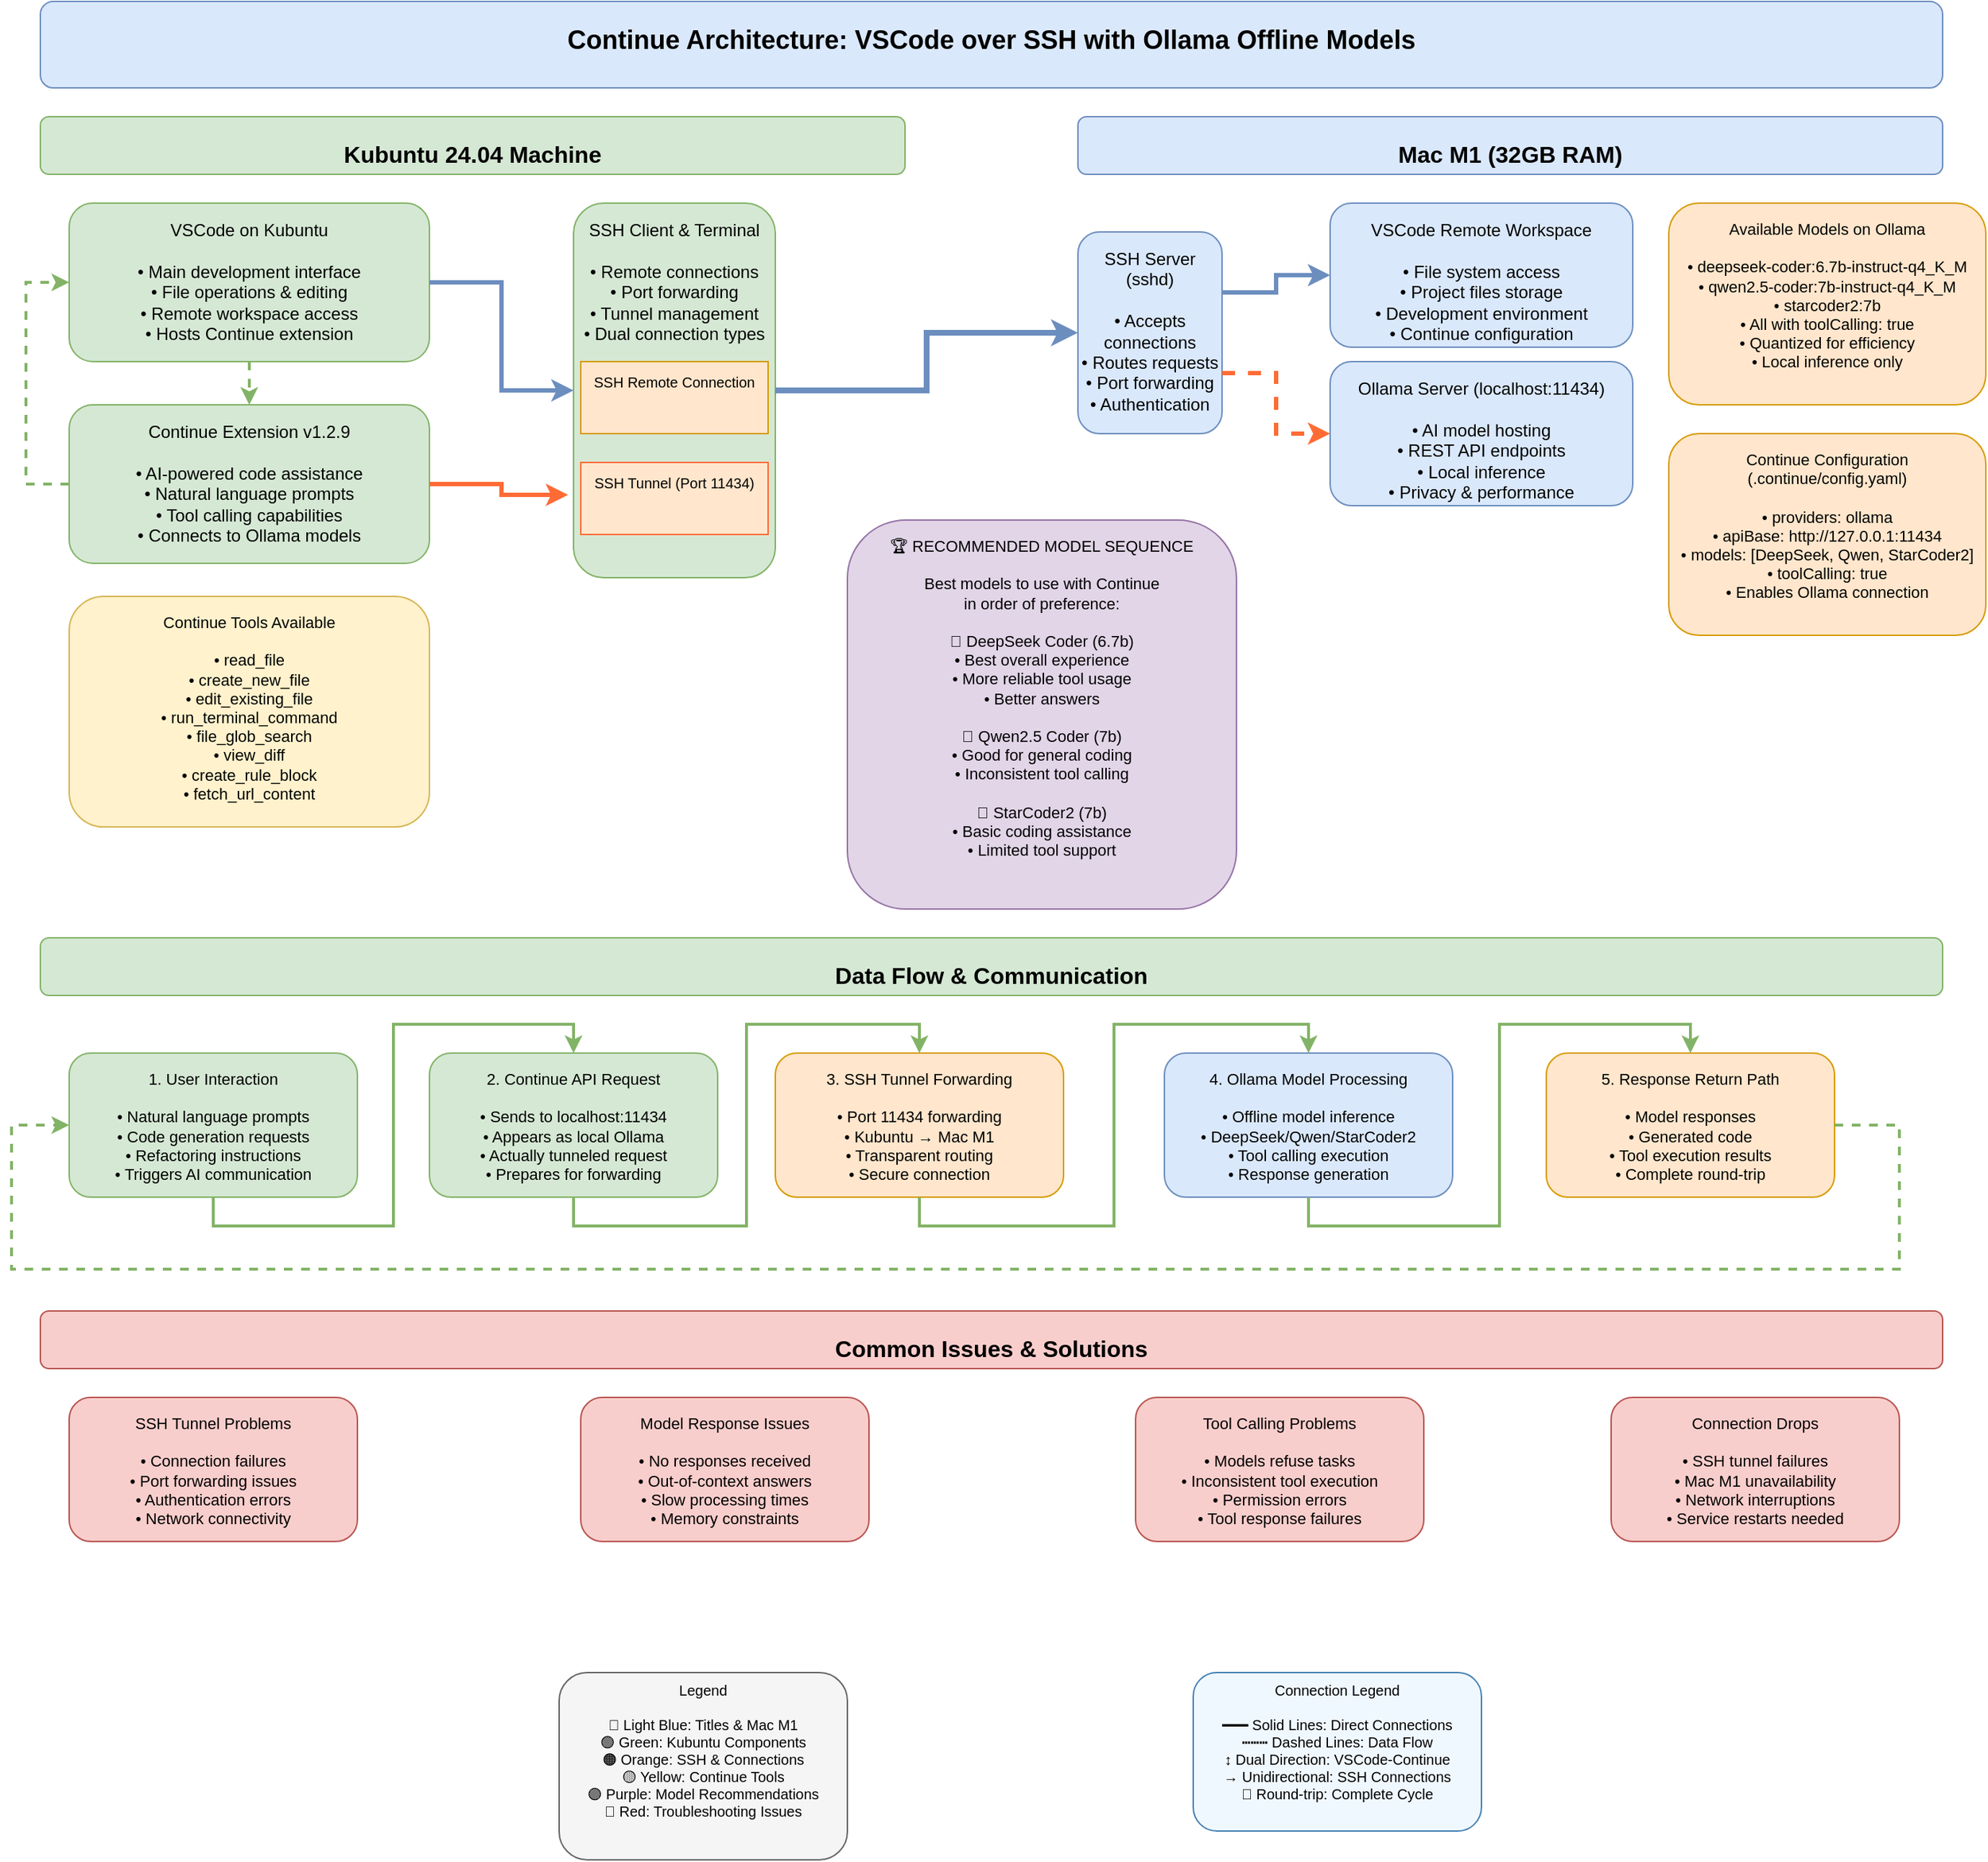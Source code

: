 <mxfile>
    <diagram name="Continue Architecture - VSCode SSH with Ollama" id="continue-architecture">
        <mxGraphModel dx="1542" dy="711" grid="1" gridSize="10" guides="1" tooltips="1" connect="1" arrows="1" fold="1" page="1" pageScale="1" pageWidth="1400" pageHeight="1000" math="0" shadow="0">
            <root>
                <mxCell id="0"/>
                <mxCell id="1" parent="0"/>
                <object label="Continue Architecture: VSCode over SSH with Ollama Offline Models" tooltip="Complete architecture for using Continue extension in VSCode running on Kubuntu, while leveraging powerful offline AI models (via Ollama) hosted on a remote Mac M1. The connection uses SSH for workspace access and an additional tunnel for the Ollama API, enabling seamless access to local models from the remote development environment." id="title">
                    <mxCell style="rounded=1;whiteSpace=wrap;html=1;fontSize=18;fontStyle=1;fillColor=#dae8fc;strokeColor=#6c8ebf;verticalAlign=top;spacingTop=10;spacingBottom=10;" parent="1" vertex="1">
                        <mxGeometry x="40" y="20" width="1320" height="60" as="geometry"/>
                    </mxCell>
                </object>
                <object label="Kubuntu 24.04 Machine" tooltip="The local development machine running Kubuntu 24.04 with VSCode and Continue extension v1.2.9. This machine provides the user interface and development environment while connecting to the remote Mac M1 for workspace access and AI model capabilities. The machine handles SSH connections, tunnel management, and provides the primary development interface for the user." id="kubuntu-title">
                    <mxCell style="rounded=1;whiteSpace=wrap;html=1;fontSize=16;fontStyle=1;fillColor=#d5e8d4;strokeColor=#82b366;verticalAlign=top;spacingTop=10;" parent="1" vertex="1">
                        <mxGeometry x="40" y="100" width="600" height="40" as="geometry"/>
                    </mxCell>
                </object>
                <object label="VSCode on Kubuntu&lt;br&gt;&lt;br&gt;• Main development interface&lt;br&gt;• File operations &amp; editing&lt;br&gt;• Remote workspace access&lt;br&gt;• Hosts Continue extension" tooltip="Visual Studio Code running on Kubuntu 24.04, providing the main development interface. VSCode handles file operations, code editing, and workspace management through its Remote - SSH extension connection to the Mac M1. It serves as the primary user interface where developers write code, manage files, and interact with the Continue extension for AI-powered assistance." id="vscode-main">
                    <mxCell style="rounded=1;whiteSpace=wrap;html=1;fontSize=12;fillColor=#d5e8d4;strokeColor=#82b366;verticalAlign=top;spacingTop=5;" vertex="1" parent="1">
                        <mxGeometry x="60" y="160" width="250" height="110" as="geometry"/>
                    </mxCell>
                </object>
                <object label="Continue Extension v1.2.9&lt;br&gt;&lt;br&gt;• AI-powered code assistance&lt;br&gt;• Natural language prompts&lt;br&gt;• Tool calling capabilities&lt;br&gt;• Connects to Ollama models" tooltip="Continue extension running inside VSCode, providing AI-powered code assistance and tool calling capabilities. Continue enables developers to interact with AI models through natural language prompts, code generation, refactoring assistance, and automated tool usage. The extension connects to Ollama models via SSH tunnel and can perform file operations, run terminal commands, and execute various development tasks through its comprehensive tool set." id="continue-extension">
                    <mxCell style="rounded=1;whiteSpace=wrap;html=1;fontSize=12;fillColor=#d5e8d4;strokeColor=#82b366;verticalAlign=top;spacingTop=5;" vertex="1" parent="1">
                        <mxGeometry x="60" y="300" width="250" height="110" as="geometry"/>
                    </mxCell>
                </object>
                <object label="SSH Client &amp; Terminal&lt;br&gt;&lt;br&gt;• Remote connections&lt;br&gt;• Port forwarding&lt;br&gt;• Tunnel management&lt;br&gt;• Dual connection types" tooltip="SSH client for establishing remote connections to the Mac M1 and terminal for managing SSH tunnels. The SSH client handles the Remote - SSH connection for workspace access, while the terminal is used to establish and maintain the port forwarding tunnel (11434) required for Continue to access the Ollama API on the remote machine. Manages both VSCode workspace access and Continue AI model access through different connection mechanisms." id="ssh-client">
                    <mxCell style="rounded=1;whiteSpace=wrap;html=1;fontSize=12;fillColor=#d5e8d4;strokeColor=#82b366;verticalAlign=top;spacingTop=5;" parent="1" vertex="1">
                        <mxGeometry x="410" y="160" width="140" height="260" as="geometry"/>
                    </mxCell>
                </object>
                <object label="SSH Remote Connection" tooltip="Handles VSCode Remote workspace access to Mac M1 file system." id="ssh-remote-section">
                    <mxCell style="rounded=0;whiteSpace=wrap;html=1;fontSize=10;fillColor=#ffe6cc;strokeColor=#d79b00;verticalAlign=top;spacingTop=2;align=center;" vertex="1" parent="1">
                        <mxGeometry x="415" y="270" width="130" height="50" as="geometry"/>
                    </mxCell>
                </object>
                <object label="SSH Tunnel (Port 11434)" tooltip="Handles port forwarding tunnel for Continue to access Ollama API on Mac M1." id="ssh-tunnel-section">
                    <mxCell style="rounded=0;whiteSpace=wrap;html=1;fontSize=10;fillColor=#ffe6cc;strokeColor=#FF6B35;verticalAlign=top;spacingTop=2;" vertex="1" parent="1">
                        <mxGeometry x="415" y="340" width="130" height="50" as="geometry"/>
                    </mxCell>
                </object>
                <object label="Continue Tools Available&lt;br&gt;&lt;br&gt;• read_file&lt;br&gt;• create_new_file&lt;br&gt;• edit_existing_file&lt;br&gt;• run_terminal_command&lt;br&gt;• file_glob_search&lt;br&gt;• view_diff&lt;br&gt;• create_rule_block&lt;br&gt;• fetch_url_content" tooltip="Continue provides a comprehensive set of tools that can be called by supported models to automate coding tasks. These tools enable AI models to interact directly with the development environment, file system, and external resources. File operations include read_file (reads files from specified paths), create_new_file (creates new files with provided content), and edit_existing_file (modifies existing files with specific changes). Terminal integration includes run_terminal_command (executes shell commands and scripts). Search capabilities include file_glob_search (finds files matching patterns) and view_diff (shows git differences). Specialized functions include create_rule_block (creates or edits code generation rules) and fetch_url_content (retrieves content from web URLs). Most offline models struggle with reliable tool calling, with DeepSeek being the most capable for consistent tool usage, though even it requires careful prompting and may need multiple attempts." id="continue-tools">
                    <mxCell style="rounded=1;whiteSpace=wrap;html=1;fontSize=11;fillColor=#fff2cc;strokeColor=#d6b656;verticalAlign=top;spacingTop=5;" parent="1" vertex="1">
                        <mxGeometry x="60" y="433" width="250" height="160" as="geometry"/>
                    </mxCell>
                </object>
                <object label="🏆 RECOMMENDED MODEL SEQUENCE&lt;br&gt;&lt;br&gt;Best models to use with Continue&lt;br&gt;in order of preference:&lt;br&gt;&lt;br&gt;🥇 DeepSeek Coder (6.7b)&lt;br&gt;• Best overall experience&lt;br&gt;• More reliable tool usage&lt;br&gt;• Better answers&lt;br&gt;&lt;br&gt;🥈 Qwen2.5 Coder (7b)&lt;br&gt;• Good for general coding&lt;br&gt;• Inconsistent tool calling&lt;br&gt;&lt;br&gt;🥉 StarCoder2 (7b)&lt;br&gt;• Basic coding assistance&lt;br&gt;• Limited tool support" tooltip="Based on extensive practical usage experience with Continue and offline models, this is the recommended sequence of best models to use, ranked in order of preference and performance. DeepSeek Coder (6.7b-instruct-q4_K_M) consistently provides the best overall experience with superior answer quality, more reliable tool calling capabilities, and better understanding of complex coding tasks. It demonstrates the most consistent behavior when using Continue&#39;s tools like read_file, edit_existing_file, and run_terminal_command. However, even DeepSeek requires careful prompting and may need multiple attempts for complex tool operations. Qwen2.5 Coder (7b-instruct-q4_K_M) excels at general coding tasks and provides good code generation quality, but struggles with consistent tool calling - sometimes working perfectly and other times failing to use tools appropriately. StarCoder2 (7b) offers basic coding assistance and can handle simple code completion tasks, but has very limited tool support and often claims it cannot perform tasks that other models handle successfully. All models are quantized (q4_K_M) for efficient local inference while maintaining reasonable performance. The tool calling inconsistency is a common challenge with offline models, making DeepSeek the most practical choice for Continue integration despite its occasional limitations." id="model-recommendations">
                    <mxCell style="rounded=1;whiteSpace=wrap;html=1;fontSize=11;fillColor=#e1d5e7;strokeColor=#9673a6;verticalAlign=top;spacingTop=5;" parent="1" vertex="1">
                        <mxGeometry x="600" y="380" width="270" height="270" as="geometry"/>
                    </mxCell>
                </object>
                <object label="Mac M1 (32GB RAM)" tooltip="The remote Mac M1 machine with 32GB RAM hosting the Ollama server and AI models. This machine provides the computational power for running large language models locally, ensuring privacy and offline operation. The Mac M1 serves both as the workspace host (via SSH Remote) and the AI model server (via Ollama API), enabling seamless integration between development environment and AI capabilities." id="mac-title">
                    <mxCell style="rounded=1;whiteSpace=wrap;html=1;fontSize=16;fontStyle=1;fillColor=#dae8fc;strokeColor=#6c8ebf;verticalAlign=top;spacingTop=10;" parent="1" vertex="1">
                        <mxGeometry x="760" y="100" width="600" height="40" as="geometry"/>
                    </mxCell>
                </object>
                <object label="SSH Server (sshd)&lt;br&gt;&lt;br&gt;• Accepts connections&lt;br&gt;• Routes requests&lt;br&gt;• Port forwarding&lt;br&gt;• Authentication" tooltip="SSH server running on Mac M1 that accepts incoming connections from the Kubuntu SSH client. The server handles both the VSCode Remote workspace connection and the port forwarding tunnel for Ollama API access. It manages authentication, connection routing, and port forwarding to enable seamless communication between Kubuntu and Mac M1 services." id="ssh-server">
                    <mxCell style="rounded=1;whiteSpace=wrap;html=1;fontSize=12;fillColor=#dae8fc;strokeColor=#6c8ebf;verticalAlign=top;spacingTop=5;" vertex="1" parent="1">
                        <mxGeometry x="760" y="180" width="100" height="140" as="geometry"/>
                    </mxCell>
                </object>
                <object label="VSCode Remote Workspace&lt;br&gt;&lt;br&gt;• File system access&lt;br&gt;• Project files storage&lt;br&gt;• Development environment&lt;br&gt;• Continue configuration" tooltip="The remote workspace on Mac M1 accessed via SSH Remote - SSH extension. This provides the actual file system and development environment where code is stored and executed. The workspace contains the project files, Continue configuration, and serves as the target for all development operations. The user interacts with this workspace through the VSCode interface running on Kubuntu." id="remote-workspace">
                    <mxCell style="rounded=1;whiteSpace=wrap;html=1;fontSize=12;fillColor=#dae8fc;strokeColor=#6c8ebf;verticalAlign=top;spacingTop=5;" parent="1" vertex="1">
                        <mxGeometry x="935" y="160" width="210" height="100" as="geometry"/>
                    </mxCell>
                </object>
                <object label="Ollama Server (localhost:11434)&lt;br&gt;&lt;br&gt;• AI model hosting&lt;br&gt;• REST API endpoints&lt;br&gt;• Local inference&lt;br&gt;• Privacy &amp; performance" tooltip="Ollama server running on Mac M1 serving AI models on localhost:11434. The server hosts multiple models including DeepSeek Coder (6.7b-instruct-q4_K_M), Qwen2.5 Coder (7b-instruct-q4_K_M), and StarCoder2 (7b). The server provides REST API endpoints for model inference, chat completion, and tool calling capabilities. Models are loaded and managed locally, ensuring fast response times and complete privacy." id="ollama-server">
                    <mxCell style="rounded=1;whiteSpace=wrap;html=1;fontSize=12;fillColor=#dae8fc;strokeColor=#6c8ebf;verticalAlign=top;spacingTop=5;" parent="1" vertex="1">
                        <mxGeometry x="935" y="270" width="210" height="100" as="geometry"/>
                    </mxCell>
                </object>
                <object label="Continue Configuration&lt;br&gt;(.continue/config.yaml)&lt;br&gt;&lt;br&gt;• providers: ollama&lt;br&gt;• apiBase: http://127.0.0.1:11434&lt;br&gt;• models: [DeepSeek, Qwen, StarCoder2]&lt;br&gt;• toolCalling: true&lt;br&gt;• Enables Ollama connection" tooltip="Continue configuration file on Mac M1 defining model providers, API endpoints, and model settings. The configuration specifies Ollama as the provider with apiBase set to http://127.0.0.1:11434, and defines multiple models with toolCalling enabled. This configuration enables Continue to connect to the local Ollama server and use the available models for code generation and tool calling. The YAML structure includes providers section specifying Ollama as the model provider, apiBase pointing to the local Ollama server endpoint, and models array defining the available models (DeepSeek Coder, Qwen2.5 Coder, StarCoder2) with their specific configurations. Each model entry includes the model name, provider reference, model identifier, and toolCalling: true to enable Continue&#39;s tool usage capabilities. The configuration file is located in the .continue directory on the Mac M1 and is read by Continue when it starts up, establishing the connection to the Ollama server through the SSH tunnel. This configuration is essential for Continue to know which models are available, how to connect to them, and which capabilities each model supports." id="continue-config">
                    <mxCell style="rounded=1;whiteSpace=wrap;html=1;fontSize=11;fillColor=#ffe6cc;strokeColor=#d79b00;verticalAlign=top;spacingTop=5;" parent="1" vertex="1">
                        <mxGeometry x="1170" y="320" width="220" height="140" as="geometry"/>
                    </mxCell>
                </object>
                <object label="Available Models on Ollama&lt;br&gt;&lt;br&gt;• deepseek-coder:6.7b-instruct-q4_K_M&lt;br&gt;• qwen2.5-coder:7b-instruct-q4_K_M&lt;br&gt;• starcoder2:7b&lt;br&gt;• All with toolCalling: true&lt;br&gt;• Quantized for efficiency&lt;br&gt;• Local inference only" tooltip="Local AI models hosted on Ollama server on Mac M1, providing offline AI capabilities for Continue. DeepSeek Coder (6.7b-instruct-q4_K_M) offers the best tool support and user experience, with superior understanding of complex coding tasks and more reliable tool calling capabilities. Qwen2.5 Coder (7b-instruct-q4_K_M) excels at general coding tasks and provides good code generation quality, though with inconsistent tool calling behavior. StarCoder2 (7b) provides basic coding assistance and simple code completion tasks, but with limited tool support. All models are configured with toolCalling: true in the Continue configuration to enable Continue&#39;s tool usage capabilities. Models are quantized (q4_K_M) for efficient local inference while maintaining reasonable performance, allowing them to run on the Mac M1&#39;s 32GB RAM. The local inference ensures complete privacy and offline operation, with no data sent to external services. Models are loaded and managed by Ollama server, providing REST API endpoints for model inference, chat completion, and tool calling capabilities that Continue can access through the SSH tunnel." id="available-models">
                    <mxCell style="rounded=1;whiteSpace=wrap;html=1;fontSize=11;fillColor=#ffe6cc;strokeColor=#d79b00;verticalAlign=top;spacingTop=5;" parent="1" vertex="1">
                        <mxGeometry x="1170" y="160" width="220" height="140" as="geometry"/>
                    </mxCell>
                </object>
                <object label="Data Flow &amp; Communication" tooltip="The complete data flow and communication architecture showing how user interactions in VSCode on Kubuntu are processed through dual SSH connections to utilize AI models on Mac M1. This comprehensive flow demonstrates the sophisticated interaction between local development environment and remote AI capabilities. The architecture supports two distinct communication paths: workspace operations via SSH Remote connection for file system access, and AI model requests via SSH tunnel for Ollama API access. The data flow begins when a user interacts with Continue in VSCode on Kubuntu, providing natural language prompts, code generation requests, or refactoring instructions. Continue then sends requests to localhost:11434 on Kubuntu, which appears to be a local Ollama server but is actually forwarded through the SSH tunnel to the Mac M1 Ollama server. The SSH tunnel (established with &#39;ssh -N -L 11434:127.0.0.1:11434 mac-via-home&#39;) forwards the API request from Kubuntu&#39;s localhost:11434 to Mac M1&#39;s localhost:11434 where Ollama is running. The Ollama server processes the request using the selected offline model (DeepSeek, Qwen, or StarCoder2), generating responses and potentially executing tool calls as requested by Continue. Model responses, generated code, and tool execution results are then sent back through the SSH tunnel to Continue in VSCode on Kubuntu, completing the round-trip communication. This architecture enables seamless integration between the local development environment and powerful AI capabilities while maintaining complete privacy through offline model execution. The dual SSH connection approach allows for efficient workspace management and AI model access without compromising security or performance." id="data-flow-title">
                    <mxCell style="rounded=1;whiteSpace=wrap;html=1;fontSize=16;fontStyle=1;fillColor=#d5e8d4;strokeColor=#82b366;verticalAlign=top;spacingTop=10;" parent="1" vertex="1">
                        <mxGeometry x="40" y="670" width="1320" height="40" as="geometry"/>
                    </mxCell>
                </object>
                <object label="1. User Interaction&lt;br&gt;&lt;br&gt;• Natural language prompts&lt;br&gt;• Code generation requests&lt;br&gt;• Refactoring instructions&lt;br&gt;• Triggers AI communication" tooltip="The data flow begins when a user interacts with Continue in VSCode on Kubuntu, providing natural language prompts, code generation requests, or refactoring instructions through the Continue extension interface. This interaction represents the starting point of the entire AI-assisted development process. Users can request various types of assistance including code completion, bug fixes, feature implementations, code refactoring, documentation generation, and complex architectural changes. The Continue extension provides an intuitive chat interface where developers can describe their needs in natural language, ask questions about code, request specific modifications, or seek explanations of complex code patterns. This step is crucial as it establishes the context and requirements for the AI model to process. The user&#39;s input is processed by Continue, which then determines the appropriate tools to use and prepares the request for the AI model. This interaction can range from simple code completions to complex multi-step refactoring tasks that require understanding of the entire codebase structure and dependencies." id="step1">
                    <mxCell style="rounded=1;whiteSpace=wrap;html=1;fontSize=11;fillColor=#d5e8d4;strokeColor=#82b366;verticalAlign=top;spacingTop=5;" parent="1" vertex="1">
                        <mxGeometry x="60" y="750" width="200" height="100" as="geometry"/>
                    </mxCell>
                </object>
                <object label="2. Continue API Request&lt;br&gt;&lt;br&gt;• Sends to localhost:11434&lt;br&gt;• Appears as local Ollama&lt;br&gt;• Actually tunneled request&lt;br&gt;• Prepares for forwarding" tooltip="Continue extension processes the user&#39;s request and attempts to communicate with what appears to be a local Ollama API on localhost:11434 on Kubuntu. This step is crucial as it demonstrates the transparency of the SSH tunnel architecture - Continue believes it&#39;s communicating with a local Ollama server, but the request is actually being prepared for forwarding through the SSH tunnel. The extension formats the request according to Ollama&#39;s API specification, including the user&#39;s prompt, any context from the current file or workspace, and specifications for which tools should be available to the model. Continue also includes metadata about the current session, file context, and any previous interactions that might be relevant. The request is structured as a standard HTTP API call to localhost:11434, which would normally connect to a local Ollama instance, but in this architecture, the SSH tunnel intercepts this connection and forwards it to the remote Mac M1. This transparent forwarding allows Continue to work exactly as it would with a local Ollama installation, while actually leveraging the powerful remote models." id="step2">
                    <mxCell style="rounded=1;whiteSpace=wrap;html=1;fontSize=11;fillColor=#d5e8d4;strokeColor=#82b366;verticalAlign=top;spacingTop=5;" parent="1" vertex="1">
                        <mxGeometry x="310" y="750" width="200" height="100" as="geometry"/>
                    </mxCell>
                </object>
                <object label="3. SSH Tunnel Forwarding&lt;br&gt;&lt;br&gt;• Port 11434 forwarding&lt;br&gt;• Kubuntu → Mac M1&lt;br&gt;• Transparent routing&lt;br&gt;• Secure connection" tooltip="The SSH tunnel (established with &#39;ssh -N -L 11434:127.0.0.1:11434 mac-via-home&#39;) forwards the API request from Kubuntu&#39;s localhost:11434 to Mac M1&#39;s localhost:11434 where Ollama is running. This step represents the critical network routing that makes the entire architecture possible. The SSH tunnel creates a secure, encrypted connection between the two machines, forwarding all traffic from Kubuntu&#39;s port 11434 to Mac M1&#39;s port 11434. This port forwarding is transparent to both Continue (which thinks it&#39;s talking to a local server) and Ollama (which receives requests as if they came from localhost). The tunnel maintains the connection state, handles authentication, and ensures data integrity throughout the communication. The &#39;-N&#39; flag prevents the SSH session from executing remote commands, making it purely a tunnel for port forwarding. The &#39;-L&#39; flag specifies local port forwarding, binding Kubuntu&#39;s localhost:11434 to Mac M1&#39;s localhost:11434. This creates a seamless bridge that allows Continue to access remote AI models as if they were running locally, while maintaining the security and privacy benefits of the SSH connection." id="step3">
                    <mxCell style="rounded=1;whiteSpace=wrap;html=1;fontSize=11;fillColor=#ffe6cc;strokeColor=#d79b00;verticalAlign=top;spacingTop=5;" parent="1" vertex="1">
                        <mxGeometry x="550" y="750" width="200" height="100" as="geometry"/>
                    </mxCell>
                </object>
                <object label="4. Ollama Model Processing&lt;br&gt;&lt;br&gt;• Offline model inference&lt;br&gt;• DeepSeek/Qwen/StarCoder2&lt;br&gt;• Tool calling execution&lt;br&gt;• Response generation" tooltip="Ollama server on Mac M1 processes the request using the selected offline model (DeepSeek, Qwen, or StarCoder2), generating responses and potentially executing tool calls as requested by Continue. This step represents the core AI processing where the actual model inference occurs. The Ollama server receives the formatted request from Continue and routes it to the appropriate model based on the configuration. The selected model (typically DeepSeek for best tool support, Qwen for general coding, or StarCoder2 for basic assistance) processes the user&#39;s prompt along with any provided context, file contents, or workspace information. During processing, the model may decide to use Continue&#39;s tools to perform actions like reading files, creating new files, editing existing code, running terminal commands, or searching for specific patterns. The model generates a response that includes both natural language explanations and potentially tool calls that need to be executed. This processing happens entirely offline on the Mac M1, ensuring complete privacy and no data transmission to external services. The model&#39;s response is then formatted according to Ollama&#39;s API specification and prepared for transmission back through the SSH tunnel to Continue." id="step4">
                    <mxCell style="rounded=1;whiteSpace=wrap;html=1;fontSize=11;fillColor=#dae8fc;strokeColor=#6c8ebf;verticalAlign=top;spacingTop=5;" parent="1" vertex="1">
                        <mxGeometry x="820" y="750" width="200" height="100" as="geometry"/>
                    </mxCell>
                </object>
                <object label="5. Response Return Path&lt;br&gt;&lt;br&gt;• Model responses&lt;br&gt;• Generated code&lt;br&gt;• Tool execution results&lt;br&gt;• Complete round-trip" tooltip="Model responses, generated code, and tool execution results are sent back through the SSH tunnel to Continue in VSCode on Kubuntu, completing the round-trip communication. This final step represents the completion of the entire AI-assisted development cycle. The Ollama server packages the model&#39;s response, which may include natural language explanations, generated code snippets, refactored code, documentation, or results from tool executions. The response is formatted according to Ollama&#39;s API specification and transmitted back through the same SSH tunnel that carried the original request. The tunnel ensures secure, encrypted transmission of the response data back to Kubuntu. Continue receives the response and processes it, potentially executing any tool calls that the model requested (like file modifications, terminal commands, or searches). The extension then presents the results to the user through the VSCode interface, which may include displaying generated code, applying changes to files, showing explanations, or providing interactive elements for the user to review and accept changes. This completes the full cycle from user input to AI processing to result delivery, all while maintaining the privacy and security benefits of the offline, tunneled architecture. The user can then continue the conversation, request modifications, or start new tasks, beginning the cycle again." id="step5">
                    <mxCell style="rounded=1;whiteSpace=wrap;html=1;fontSize=11;fillColor=#ffe6cc;strokeColor=#d79b00;verticalAlign=top;spacingTop=5;" parent="1" vertex="1">
                        <mxGeometry x="1085" y="750" width="200" height="100" as="geometry"/>
                    </mxCell>
                </object>
                <object label="Common Issues &amp; Solutions" tooltip="Comprehensive troubleshooting guide for common problems encountered when using Continue with SSH and Ollama setup. This section addresses the most frequent issues that users face when setting up and using the Continue extension with offline models through SSH tunnels. Connection issues include SSH tunnel failures, port forwarding problems, authentication errors, and network connectivity issues that prevent Continue from reaching the Ollama server. Model response problems cover issues with slow or unresponsive models, context length limitations, memory constraints, and model loading failures that affect the quality and speed of AI assistance. Tool calling difficulties address problems with Continue&#39;s tool integration, including file access permissions, terminal command execution failures, search functionality issues, and tool response formatting problems. Performance issues include slow model inference, high memory usage, CPU bottlenecks, and system resource constraints that impact the overall user experience. Configuration problems cover incorrect Continue settings, Ollama configuration issues, SSH key problems, and environment variable conflicts that prevent proper system operation. Security concerns include SSH key management, tunnel security, file permission issues, and access control problems that could compromise system security. This comprehensive troubleshooting guide provides step-by-step solutions, diagnostic commands, configuration examples, and best practices to resolve these common issues and ensure smooth operation of the Continue extension with offline models." id="troubleshooting-title">
                    <mxCell style="rounded=1;whiteSpace=wrap;html=1;fontSize=16;fontStyle=1;fillColor=#f8cecc;strokeColor=#b85450;verticalAlign=top;spacingTop=10;" parent="1" vertex="1">
                        <mxGeometry x="40" y="929" width="1320" height="40" as="geometry"/>
                    </mxCell>
                </object>
                <object label="SSH Tunnel Problems&lt;br&gt;&lt;br&gt;• Connection failures&lt;br&gt;• Port forwarding issues&lt;br&gt;• Authentication errors&lt;br&gt;• Network connectivity" tooltip="SSH tunnel problems are among the most common issues when setting up Continue with Ollama over SSH. These problems typically manifest as Continue being unable to connect to the Ollama server, resulting in error messages or complete failure to establish communication. Connection failures occur when the SSH tunnel cannot be established due to network issues, incorrect host configurations, or firewall restrictions blocking the connection. Port forwarding issues arise when the local port 11434 cannot be properly forwarded to the remote Ollama server, often due to port conflicts, incorrect tunnel syntax, or SSH configuration problems. Authentication errors happen when SSH key authentication fails, passwords are incorrect, or SSH agent forwarding is not properly configured. Network connectivity issues include DNS resolution problems, routing issues, or network timeouts that prevent the SSH connection from being established. Solutions include verifying the SSH tunnel command syntax (&#39;ssh -N -L 11434:127.0.0.1:11434 mac-via-home&#39;), checking SSH key permissions and authentication, ensuring the remote Ollama server is running and accessible, testing network connectivity with ping and telnet commands, verifying firewall settings on both local and remote machines, checking SSH configuration files for correct host settings, and using verbose SSH logging (&#39;ssh -v&#39;) to diagnose connection issues. Diagnostic commands include &#39;curl http://localhost:11434/api/tags&#39; to verify tunnel connectivity, &#39;ssh -T mac-via-home&#39; to test SSH connection, and &#39;netstat -an | grep 11434&#39; to check port binding." id="tunnel-issues">
                    <mxCell style="rounded=1;whiteSpace=wrap;html=1;fontSize=11;fillColor=#f8cecc;strokeColor=#b85450;verticalAlign=top;spacingTop=5;" parent="1" vertex="1">
                        <mxGeometry x="60" y="989" width="200" height="100" as="geometry"/>
                    </mxCell>
                </object>
                <object label="Model Response Issues&lt;br&gt;&lt;br&gt;• No responses received&lt;br&gt;• Out-of-context answers&lt;br&gt;• Slow processing times&lt;br&gt;• Memory constraints" tooltip="Model response issues are frequent challenges when using offline LLMs through Continue, particularly affecting the quality and reliability of AI assistance. No responses received occurs when prompts are sent but the model fails to generate any output, often due to context length limitations, memory constraints, or model loading failures. Out-of-context answers happen when the model provides responses that don&#39;t match the user&#39;s intent or the current conversation context, typically caused by insufficient context information, model confusion, or prompt formatting issues. Slow processing times result from model inference delays, system resource constraints, or network latency through the SSH tunnel, making the development experience less responsive. Memory constraints occur when the model runs out of available memory for processing large contexts or complex requests, leading to truncated responses or complete failures. Solutions include rephrasing prompts to be more specific and clear, breaking complex requests into smaller, manageable parts, providing more context about the current task and codebase, using shorter prompts to avoid context length limitations, restarting the Ollama server to clear memory issues, checking system resources (CPU, RAM) on the Mac M1, monitoring model performance and switching to lighter models if needed, and implementing prompt engineering techniques to improve response quality. Best practices include being explicit about desired outputs, providing clear examples in prompts, using consistent formatting for code requests, and maintaining conversation context by referencing previous interactions." id="response-issues">
                    <mxCell style="rounded=1;whiteSpace=wrap;html=1;fontSize=11;fillColor=#f8cecc;strokeColor=#b85450;verticalAlign=top;spacingTop=5;" parent="1" vertex="1">
                        <mxGeometry x="415" y="989" width="200" height="100" as="geometry"/>
                    </mxCell>
                </object>
                <object label="Tool Calling Problems&lt;br&gt;&lt;br&gt;• Models refuse tasks&lt;br&gt;• Inconsistent tool execution&lt;br&gt;• Permission errors&lt;br&gt;• Tool response failures" tooltip="Tool calling problems represent significant challenges in getting offline models to effectively use Continue&#39;s tools for file operations, terminal commands, and code manipulation. Models refuse tasks when they claim to be AI assistants that cannot perform specific actions, often due to training limitations, safety constraints, or misunderstanding of their capabilities in the Continue environment. Inconsistent tool execution occurs when tools work sometimes but fail unpredictably, typically caused by context switching issues, tool availability problems, or model confusion about when and how to use specific tools. Permission errors arise when the model attempts to perform file operations or terminal commands that require elevated privileges or access to restricted directories, often due to SSH user permissions or file system restrictions. Tool response failures happen when tools are called but don&#39;t return expected results, including file read/write failures, terminal command execution problems, or search functionality issues. Solutions include using DeepSeek models which have better tool calling capabilities and understanding, being explicit about wanting to use tools in prompts, breaking complex tasks into smaller, more manageable steps, providing clear instructions about which tools to use and how, checking file permissions and SSH user access rights, verifying that required tools and commands are available on the remote system, using specific tool names and parameters in requests, and implementing error handling for tool failures. Best practices include starting with simple tool operations to test functionality, providing examples of desired tool usage, using consistent tool calling patterns, and monitoring tool execution logs for debugging issues." id="tool-issues">
                    <mxCell style="rounded=1;whiteSpace=wrap;html=1;fontSize=11;fillColor=#f8cecc;strokeColor=#b85450;verticalAlign=top;spacingTop=5;" parent="1" vertex="1">
                        <mxGeometry x="800" y="989" width="200" height="100" as="geometry"/>
                    </mxCell>
                </object>
                <object label="Connection Drops&lt;br&gt;&lt;br&gt;• SSH tunnel failures&lt;br&gt;• Mac M1 unavailability&lt;br&gt;• Network interruptions&lt;br&gt;• Service restarts needed" tooltip="Connection drops are disruptive issues that occur when the SSH tunnel between Kubuntu and Mac M1 fails, or when the Mac M1 becomes unavailable, resulting in complete loss of Continue functionality. SSH tunnel failures happen when the established tunnel connection is lost due to network interruptions, SSH server restarts, or connection timeouts, leaving Continue unable to communicate with the remote Ollama server. Mac M1 unavailability occurs when the remote machine becomes unreachable due to network issues, system crashes, sleep mode activation, or service failures, preventing any communication with the Ollama server. Network interruptions include temporary connectivity issues, router problems, or ISP outages that break the connection between the local and remote machines. Service restarts needed arise when the Ollama server on Mac M1 stops responding, requires updates, or encounters errors that necessitate restarting the service. Symptoms include Continue showing no response to prompts, VSCode displaying warnings about installing Ollama locally, error messages about connection failures, and complete loss of AI assistance functionality. Solutions include re-establishing the SSH tunnel with the correct command (&#39;ssh -N -L 11434:127.0.0.1:11434 mac-via-home&#39;), checking Mac M1 connectivity with ping and SSH tests, restarting the Ollama service on the remote machine, verifying network connectivity and router status, checking for system updates or restarts on Mac M1, implementing SSH connection keep-alive settings, using SSH multiplexing for more stable connections, and setting up automatic tunnel reconnection scripts. Preventive measures include monitoring connection stability, implementing health checks for the remote system, using reliable network connections, and maintaining up-to-date SSH and Ollama configurations." id="connection-issues">
                    <mxCell style="rounded=1;whiteSpace=wrap;html=1;fontSize=11;fillColor=#f8cecc;strokeColor=#b85450;verticalAlign=top;spacingTop=5;" parent="1" vertex="1">
                        <mxGeometry x="1130" y="989" width="200" height="100" as="geometry"/>
                    </mxCell>
                </object>
                <object label="Legend&lt;br&gt;&lt;br&gt;🔵 Light Blue: Titles &amp; Mac M1&lt;br&gt;🟢 Green: Kubuntu Components&lt;br&gt;🟠 Orange: SSH &amp; Connections&lt;br&gt;🟡 Yellow: Continue Tools&lt;br&gt;🟣 Purple: Model Recommendations&lt;br&gt;🔴 Red: Troubleshooting Issues" tooltip="The Legend provides a comprehensive guide to understanding the visual elements and color coding system used throughout the Continue Architecture diagram. Light Blue (#dae8fc) represents main titles, section headers, and all Mac M1 components including SSH server, VSCode remote workspace, Ollama server, and step 4 (Ollama Model Processing). Green (#d5e8d4) identifies all Kubuntu-related components including the machine section, VSCode, Continue extension, SSH client, and data flow steps 1 and 2 (User Interaction and Continue API Request) that occur on Kubuntu. Orange (#ffe6cc) represents SSH tunnel components, connection infrastructure, Continue configuration, available models, and data flow steps 3 and 5 (SSH Tunnel Forwarding and Response Return Path) that show the communication between machines. Yellow (#fff2cc) indicates Continue tools and capabilities that are available for AI model interaction and automation. Purple (#e1d5e7) highlights the special model recommendation block that provides guidance on the best models to use. Red (#f8cecc) identifies troubleshooting sections and problem-related elements that require attention or represent potential issues. This logical color coding system helps users quickly identify component types, understand the architecture flow, distinguish between local (green) and remote (blue) elements, and navigate the complex diagram structure effectively. The consistent use of these colors throughout the diagram creates visual coherence and makes it easier to understand the relationships between different components in the Continue architecture." id="legend">
                    <mxCell style="rounded=1;whiteSpace=wrap;html=1;fontSize=10;fillColor=#f5f5f5;strokeColor=#666666;align=center;verticalAlign=top;" parent="1" vertex="1">
                        <mxGeometry x="400" y="1180" width="200" height="130" as="geometry"/>
                    </mxCell>
                </object>
                <object label="Connection Legend&lt;br&gt;&lt;br&gt;━━━ Solid Lines: Direct Connections&lt;br&gt;┅┅┅ Dashed Lines: Data Flow&lt;br&gt;↕️ Dual Direction: VSCode-Continue&lt;br&gt;→ Unidirectional: SSH Connections&lt;br&gt;🔄 Round-trip: Complete Cycle" tooltip="The Connection Legend explains the visual indicators and connection types used throughout the Continue Architecture diagram. Solid lines (━━━) represent direct, persistent connections between components, such as the SSH Remote connection between VSCode and the Mac M1 workspace, and the SSH tunnel connection between Continue and Ollama. These connections are established once and maintained throughout the session. Dashed lines (┅┅┅) represent data flow and communication patterns, showing how information moves through the system, including the 5-step data flow process from user interaction to response return. Dual direction arrows (↕️) indicate two-way communication using separate arrows in each direction, such as the intimate relationship between VSCode and Continue where Continue can execute VSCode commands and VSCode can provide context to Continue. Unidirectional arrows (→) show one-way communication flows, such as SSH connections where the client initiates connections to the server. Round-trip indicators (🔄) represent complete communication cycles, such as the full data flow from user input through Continue to Ollama and back to the user. This legend helps users understand the different types of relationships and communication patterns in the architecture, making it easier to follow the flow of data and understand how components interact with each other." id="connection-legend">
                    <mxCell style="rounded=1;whiteSpace=wrap;html=1;fontSize=10;fillColor=#f0f8ff;strokeColor=#4682b4;align=center;verticalAlign=top;" vertex="1" parent="1">
                        <mxGeometry x="840" y="1180" width="200" height="110" as="geometry"/>
                    </mxCell>
                </object>
                <mxCell id="vscode-to-continue" style="edgeStyle=orthogonalEdgeStyle;rounded=0;orthogonalLoop=1;jettySize=auto;html=1;exitX=0.5;exitY=1;exitDx=0;exitDy=0;entryX=0.5;entryY=0;entryDx=0;entryDy=0;strokeWidth=2;strokeColor=#82b366;dashed=1;" edge="1" parent="1" source="vscode-main" target="continue-extension">
                    <mxGeometry relative="1" as="geometry"/>
                </mxCell>
                <mxCell id="continue-to-vscode" style="edgeStyle=orthogonalEdgeStyle;rounded=0;orthogonalLoop=1;jettySize=auto;html=1;exitX=0;exitY=0.5;exitDx=0;exitDy=0;entryX=0;entryY=0.5;entryDx=0;entryDy=0;strokeWidth=2;strokeColor=#82b366;dashed=1;" edge="1" parent="1" source="continue-extension" target="vscode-main">
                    <mxGeometry relative="1" as="geometry">
                        <Array as="points">
                            <mxPoint x="30" y="355"/>
                            <mxPoint x="30" y="215"/>
                        </Array>
                    </mxGeometry>
                </mxCell>
                <mxCell id="vscode-to-ssh" style="edgeStyle=orthogonalEdgeStyle;rounded=0;orthogonalLoop=1;jettySize=auto;html=1;exitX=1;exitY=0.5;exitDx=0;exitDy=0;entryX=0;entryY=0.5;entryDx=0;entryDy=0;strokeWidth=3;strokeColor=#6c8ebf;" edge="1" parent="1" source="vscode-main" target="ssh-client">
                    <mxGeometry relative="1" as="geometry"/>
                </mxCell>
                <mxCell id="continue-to-ssh" style="edgeStyle=orthogonalEdgeStyle;rounded=0;orthogonalLoop=1;jettySize=auto;html=1;exitX=1;exitY=0.5;exitDx=0;exitDy=0;entryX=-0.027;entryY=0.779;entryDx=0;entryDy=0;strokeWidth=3;strokeColor=#FF6B35;entryPerimeter=0;" edge="1" parent="1" source="continue-extension" target="ssh-client">
                    <mxGeometry relative="1" as="geometry"/>
                </mxCell>
                <mxCell id="ssh-client-to-server" style="edgeStyle=orthogonalEdgeStyle;rounded=0;orthogonalLoop=1;jettySize=auto;html=1;exitX=1;exitY=0.5;exitDx=0;exitDy=0;entryX=0;entryY=0.5;entryDx=0;entryDy=0;strokeWidth=4;strokeColor=#6c8ebf;" edge="1" parent="1" source="ssh-client" target="ssh-server">
                    <mxGeometry relative="1" as="geometry">
                        <Array as="points">
                            <mxPoint x="655" y="290"/>
                            <mxPoint x="655" y="250"/>
                        </Array>
                    </mxGeometry>
                </mxCell>
                <mxCell id="ssh-server-to-workspace" style="edgeStyle=orthogonalEdgeStyle;rounded=0;orthogonalLoop=1;jettySize=auto;html=1;exitX=1;exitY=0.3;exitDx=0;exitDy=0;entryX=0;entryY=0.5;entryDx=0;entryDy=0;strokeWidth=3;strokeColor=#6c8ebf;" edge="1" parent="1" source="ssh-server" target="remote-workspace">
                    <mxGeometry relative="1" as="geometry"/>
                </mxCell>
                <mxCell id="ssh-server-to-ollama" style="edgeStyle=orthogonalEdgeStyle;rounded=0;orthogonalLoop=1;jettySize=auto;html=1;exitX=1;exitY=0.7;exitDx=0;exitDy=0;entryX=0;entryY=0.5;entryDx=0;entryDy=0;strokeWidth=3;strokeColor=#FF6B35;dashed=1;" edge="1" parent="1" source="ssh-server" target="ollama-server">
                    <mxGeometry relative="1" as="geometry"/>
                </mxCell>
                <mxCell id="flow1" style="edgeStyle=orthogonalEdgeStyle;rounded=0;orthogonalLoop=1;jettySize=auto;html=1;exitX=0.5;exitY=1;exitDx=0;exitDy=0;entryX=0.5;entryY=0;entryDx=0;entryDy=0;strokeWidth=2;strokeColor=#82b366;" parent="1" source="step1" target="step2" edge="1">
                    <mxGeometry relative="1" as="geometry"/>
                </mxCell>
                <mxCell id="flow2" style="edgeStyle=orthogonalEdgeStyle;rounded=0;orthogonalLoop=1;jettySize=auto;html=1;exitX=0.5;exitY=1;exitDx=0;exitDy=0;entryX=0.5;entryY=0;entryDx=0;entryDy=0;strokeWidth=2;strokeColor=#82b366;" parent="1" source="step2" target="step3" edge="1">
                    <mxGeometry relative="1" as="geometry"/>
                </mxCell>
                <mxCell id="flow3" style="edgeStyle=orthogonalEdgeStyle;rounded=0;orthogonalLoop=1;jettySize=auto;html=1;exitX=0.5;exitY=1;exitDx=0;exitDy=0;entryX=0.5;entryY=0;entryDx=0;entryDy=0;strokeWidth=2;strokeColor=#82b366;" parent="1" source="step3" target="step4" edge="1">
                    <mxGeometry relative="1" as="geometry"/>
                </mxCell>
                <mxCell id="flow4" style="edgeStyle=orthogonalEdgeStyle;rounded=0;orthogonalLoop=1;jettySize=auto;html=1;exitX=0.5;exitY=1;exitDx=0;exitDy=0;entryX=0.5;entryY=0;entryDx=0;entryDy=0;strokeWidth=2;strokeColor=#82b366;" parent="1" source="step4" target="step5" edge="1">
                    <mxGeometry relative="1" as="geometry"/>
                </mxCell>
                <mxCell id="return-flow" style="edgeStyle=orthogonalEdgeStyle;rounded=0;orthogonalLoop=1;jettySize=auto;html=1;exitX=1;exitY=0.5;exitDx=0;exitDy=0;entryX=0;entryY=0.5;entryDx=0;entryDy=0;strokeWidth=2;strokeColor=#82b366;dashed=1;" parent="1" source="step5" target="step1" edge="1">
                    <mxGeometry relative="1" as="geometry">
                        <Array as="points">
                            <mxPoint x="1330" y="800"/>
                            <mxPoint x="1330" y="900"/>
                            <mxPoint x="20" y="900"/>
                            <mxPoint x="20" y="800"/>
                        </Array>
                    </mxGeometry>
                </mxCell>
            </root>
        </mxGraphModel>
    </diagram>
</mxfile>